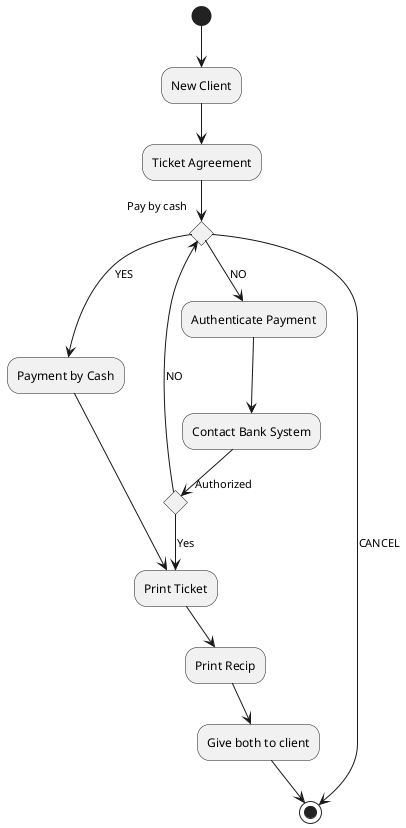 @startuml


(*) --> "New Client" 
--> "Ticket Agreement"
if "Pay by cash" as payment then
    -->[YES] "Payment by Cash"
    --> "Print Ticket" as GetTicket
    --> "Print Recip"
    --> "Give both to client"
    --> (*)
else 
    -->[NO] "Authenticate Payment"
    --> "Contact Bank System"
    if "Authorized" 
        --> [Yes] GetTicket
    else 
        --> [NO] payment
    endif
else 
    --> [CANCEL] (*)
endif

@enduml